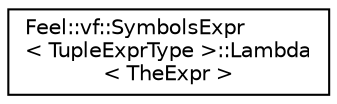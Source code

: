 digraph "Graphical Class Hierarchy"
{
 // LATEX_PDF_SIZE
  edge [fontname="Helvetica",fontsize="10",labelfontname="Helvetica",labelfontsize="10"];
  node [fontname="Helvetica",fontsize="10",shape=record];
  rankdir="LR";
  Node0 [label="Feel::vf::SymbolsExpr\l\< TupleExprType \>::Lambda\l\< TheExpr \>",height=0.2,width=0.4,color="black", fillcolor="white", style="filled",URL="$structFeel_1_1vf_1_1SymbolsExpr_1_1Lambda.html",tooltip=" "];
}
